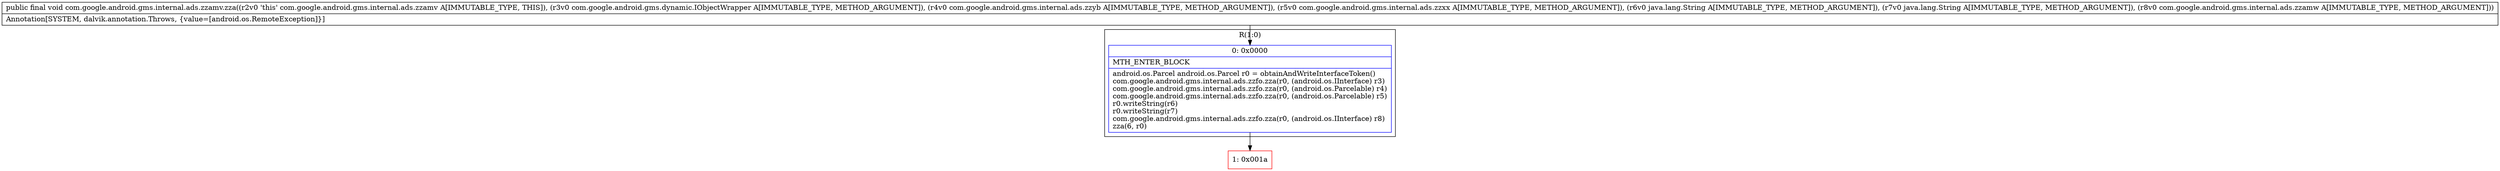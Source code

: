 digraph "CFG forcom.google.android.gms.internal.ads.zzamv.zza(Lcom\/google\/android\/gms\/dynamic\/IObjectWrapper;Lcom\/google\/android\/gms\/internal\/ads\/zzyb;Lcom\/google\/android\/gms\/internal\/ads\/zzxx;Ljava\/lang\/String;Ljava\/lang\/String;Lcom\/google\/android\/gms\/internal\/ads\/zzamw;)V" {
subgraph cluster_Region_1726979384 {
label = "R(1:0)";
node [shape=record,color=blue];
Node_0 [shape=record,label="{0\:\ 0x0000|MTH_ENTER_BLOCK\l|android.os.Parcel android.os.Parcel r0 = obtainAndWriteInterfaceToken()\lcom.google.android.gms.internal.ads.zzfo.zza(r0, (android.os.IInterface) r3)\lcom.google.android.gms.internal.ads.zzfo.zza(r0, (android.os.Parcelable) r4)\lcom.google.android.gms.internal.ads.zzfo.zza(r0, (android.os.Parcelable) r5)\lr0.writeString(r6)\lr0.writeString(r7)\lcom.google.android.gms.internal.ads.zzfo.zza(r0, (android.os.IInterface) r8)\lzza(6, r0)\l}"];
}
Node_1 [shape=record,color=red,label="{1\:\ 0x001a}"];
MethodNode[shape=record,label="{public final void com.google.android.gms.internal.ads.zzamv.zza((r2v0 'this' com.google.android.gms.internal.ads.zzamv A[IMMUTABLE_TYPE, THIS]), (r3v0 com.google.android.gms.dynamic.IObjectWrapper A[IMMUTABLE_TYPE, METHOD_ARGUMENT]), (r4v0 com.google.android.gms.internal.ads.zzyb A[IMMUTABLE_TYPE, METHOD_ARGUMENT]), (r5v0 com.google.android.gms.internal.ads.zzxx A[IMMUTABLE_TYPE, METHOD_ARGUMENT]), (r6v0 java.lang.String A[IMMUTABLE_TYPE, METHOD_ARGUMENT]), (r7v0 java.lang.String A[IMMUTABLE_TYPE, METHOD_ARGUMENT]), (r8v0 com.google.android.gms.internal.ads.zzamw A[IMMUTABLE_TYPE, METHOD_ARGUMENT]))  | Annotation[SYSTEM, dalvik.annotation.Throws, \{value=[android.os.RemoteException]\}]\l}"];
MethodNode -> Node_0;
Node_0 -> Node_1;
}

